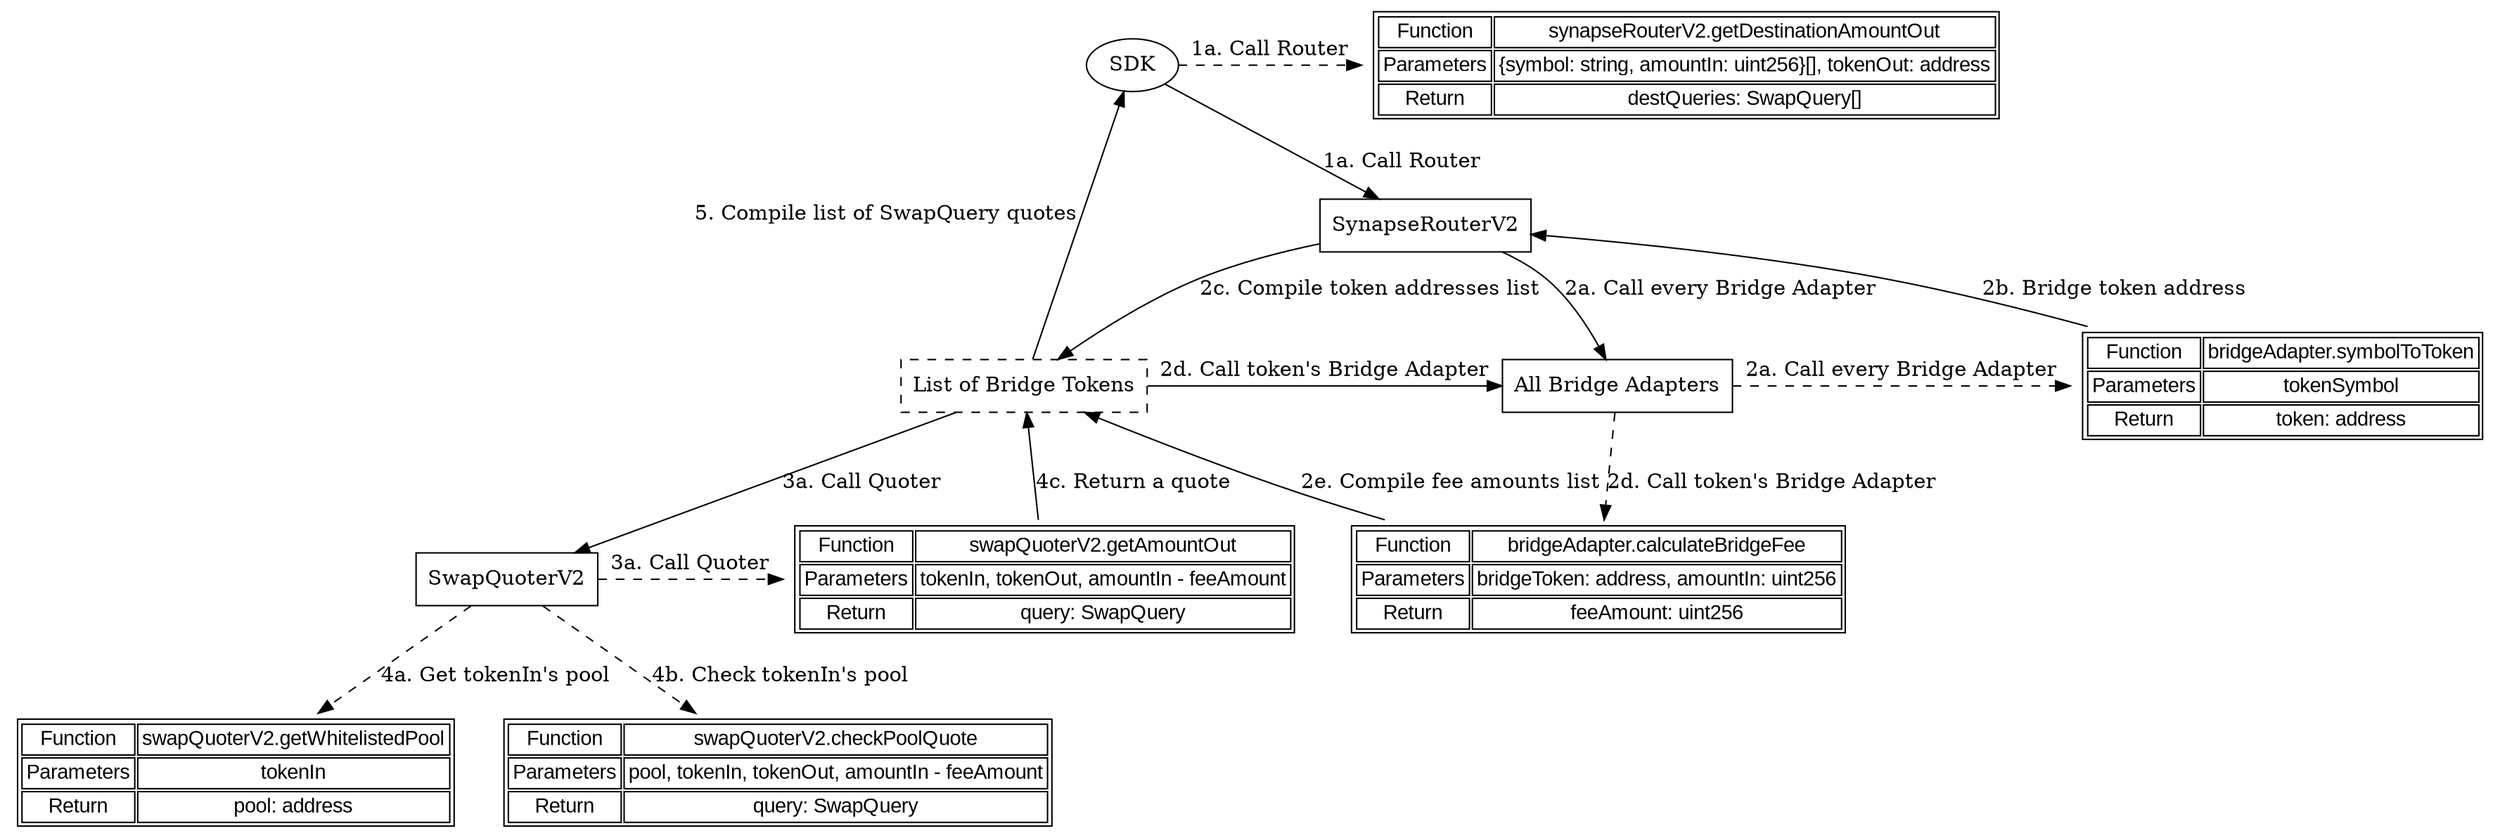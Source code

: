 digraph {
    sdk [label = "SDK";];
    router [label = "SynapseRouterV2";shape = rect;];
    quoter [label = "SwapQuoterV2";shape = rect;];
    bridgeAdapters [label = "All Bridge Adapters";shape = rect;];
    bridgeTokens [label = "List of Bridge Tokens";shape = rect;style = dashed;];
    node [shape = none; fontname = "Arial";];
    getDestinationAmountOut [label = <
        <TABLE>
        <TR>
        <TD>Function</TD>
        <TD>synapseRouterV2.getDestinationAmountOut</TD>
        </TR>
        <TR>
        <TD>Parameters</TD>
        <TD>{symbol: string, amountIn: uint256}[], tokenOut: address</TD>
        </TR>
        <TR>
        <TD>Return</TD>
        <TD>destQueries: SwapQuery[]</TD>
        </TR>
        </TABLE>
        >;];
    symbolToToken [label = <
        <TABLE>
        <TR>
        <TD>Function</TD>
        <TD>bridgeAdapter.symbolToToken</TD>
        </TR>
        <TR>
        <TD>Parameters</TD>
        <TD>tokenSymbol</TD>
        </TR>
        <TR>
        <TD>Return</TD>
        <TD>token: address</TD>
        </TR>
        </TABLE>
        >;];
    calculateBridgeFee [label = <
        <TABLE>
        <TR>
        <TD>Function</TD>
        <TD>bridgeAdapter.calculateBridgeFee</TD>
        </TR>
        <TR>
        <TD>Parameters</TD>
        <TD>bridgeToken: address, amountIn: uint256</TD>
        </TR>
        <TR>
        <TD>Return</TD>
        <TD>feeAmount: uint256</TD>
        </TR>
        </TABLE>
        >;];
    getAmountOut [label = <
        <TABLE>
        <TR>
        <TD>Function</TD>
        <TD>swapQuoterV2.getAmountOut</TD>
        </TR>
        <TR>
        <TD>Parameters</TD>
        <TD>tokenIn, tokenOut, amountIn - feeAmount</TD>
        </TR>
        <TR>
        <TD>Return</TD>
        <TD>query: SwapQuery</TD>
        </TR>
        </TABLE>
        >;];
    getWhitelistedPool [label = <
        <TABLE>
        <TR>
        <TD>Function</TD>
        <TD>swapQuoterV2.getWhitelistedPool</TD>
        </TR>
        <TR>
        <TD>Parameters</TD>
        <TD>tokenIn</TD>
        </TR>
        <TR>
        <TD>Return</TD>
        <TD>pool: address</TD>
        </TR>
        </TABLE>
        >;];
    checkPoolQuote [label = <
        <TABLE>
        <TR>
        <TD>Function</TD>
        <TD>swapQuoterV2.checkPoolQuote</TD>
        </TR>
        <TR>
        <TD>Parameters</TD>
        <TD>pool, tokenIn, tokenOut, amountIn - feeAmount</TD>
        </TR>
        <TR>
        <TD>Return</TD>
        <TD>query: SwapQuery</TD>
        </TR>
        </TABLE>
        >;];
    
    sdk -> router [label = "1a. Call Router";];
    sdk -> getDestinationAmountOut [label = "1a. Call Router"; style = dashed;];
    
    router -> bridgeAdapters [label = "2a. Call every Bridge Adapter";];
    bridgeAdapters -> symbolToToken [label = "2a. Call every Bridge Adapter"; style = dashed;];
    symbolToToken -> router [label = "2b. Bridge token address";];
    router -> bridgeTokens [label = "2c. Compile token addresses list";];
    bridgeTokens -> bridgeAdapters [label = "2d. Call token's Bridge Adapter";];
    bridgeAdapters -> calculateBridgeFee [label = "2d. Call token's Bridge Adapter"; style = dashed;];
    calculateBridgeFee -> bridgeTokens [label = "2e. Compile fee amounts list";];
    
    bridgeTokens -> quoter [label = "3a. Call Quoter";];
    quoter -> getAmountOut [label = "3a. Call Quoter"; style = dashed;];
    
    quoter -> getWhitelistedPool [label = "4a. Get tokenIn's pool"; style = dashed;];
    quoter -> checkPoolQuote [label = "4b. Check tokenIn's pool"; style = dashed;];
    getAmountOut -> bridgeTokens [label = "4c. Return a quote";];
    
    bridgeTokens -> sdk [xlabel = "5. Compile list of SwapQuery quotes";];
    
    subgraph {
        rank = same;
        edge [style = invis;];
        sdk -> getDestinationAmountOut;
    }
    
    subgraph {
        rank = same;
        edge [style = invis;];
        bridgeTokens -> bridgeAdapters -> symbolToToken;
    }
    
    subgraph {
        rank = same;
        edge [style = invis;];
        quoter -> getAmountOut;
    }
}